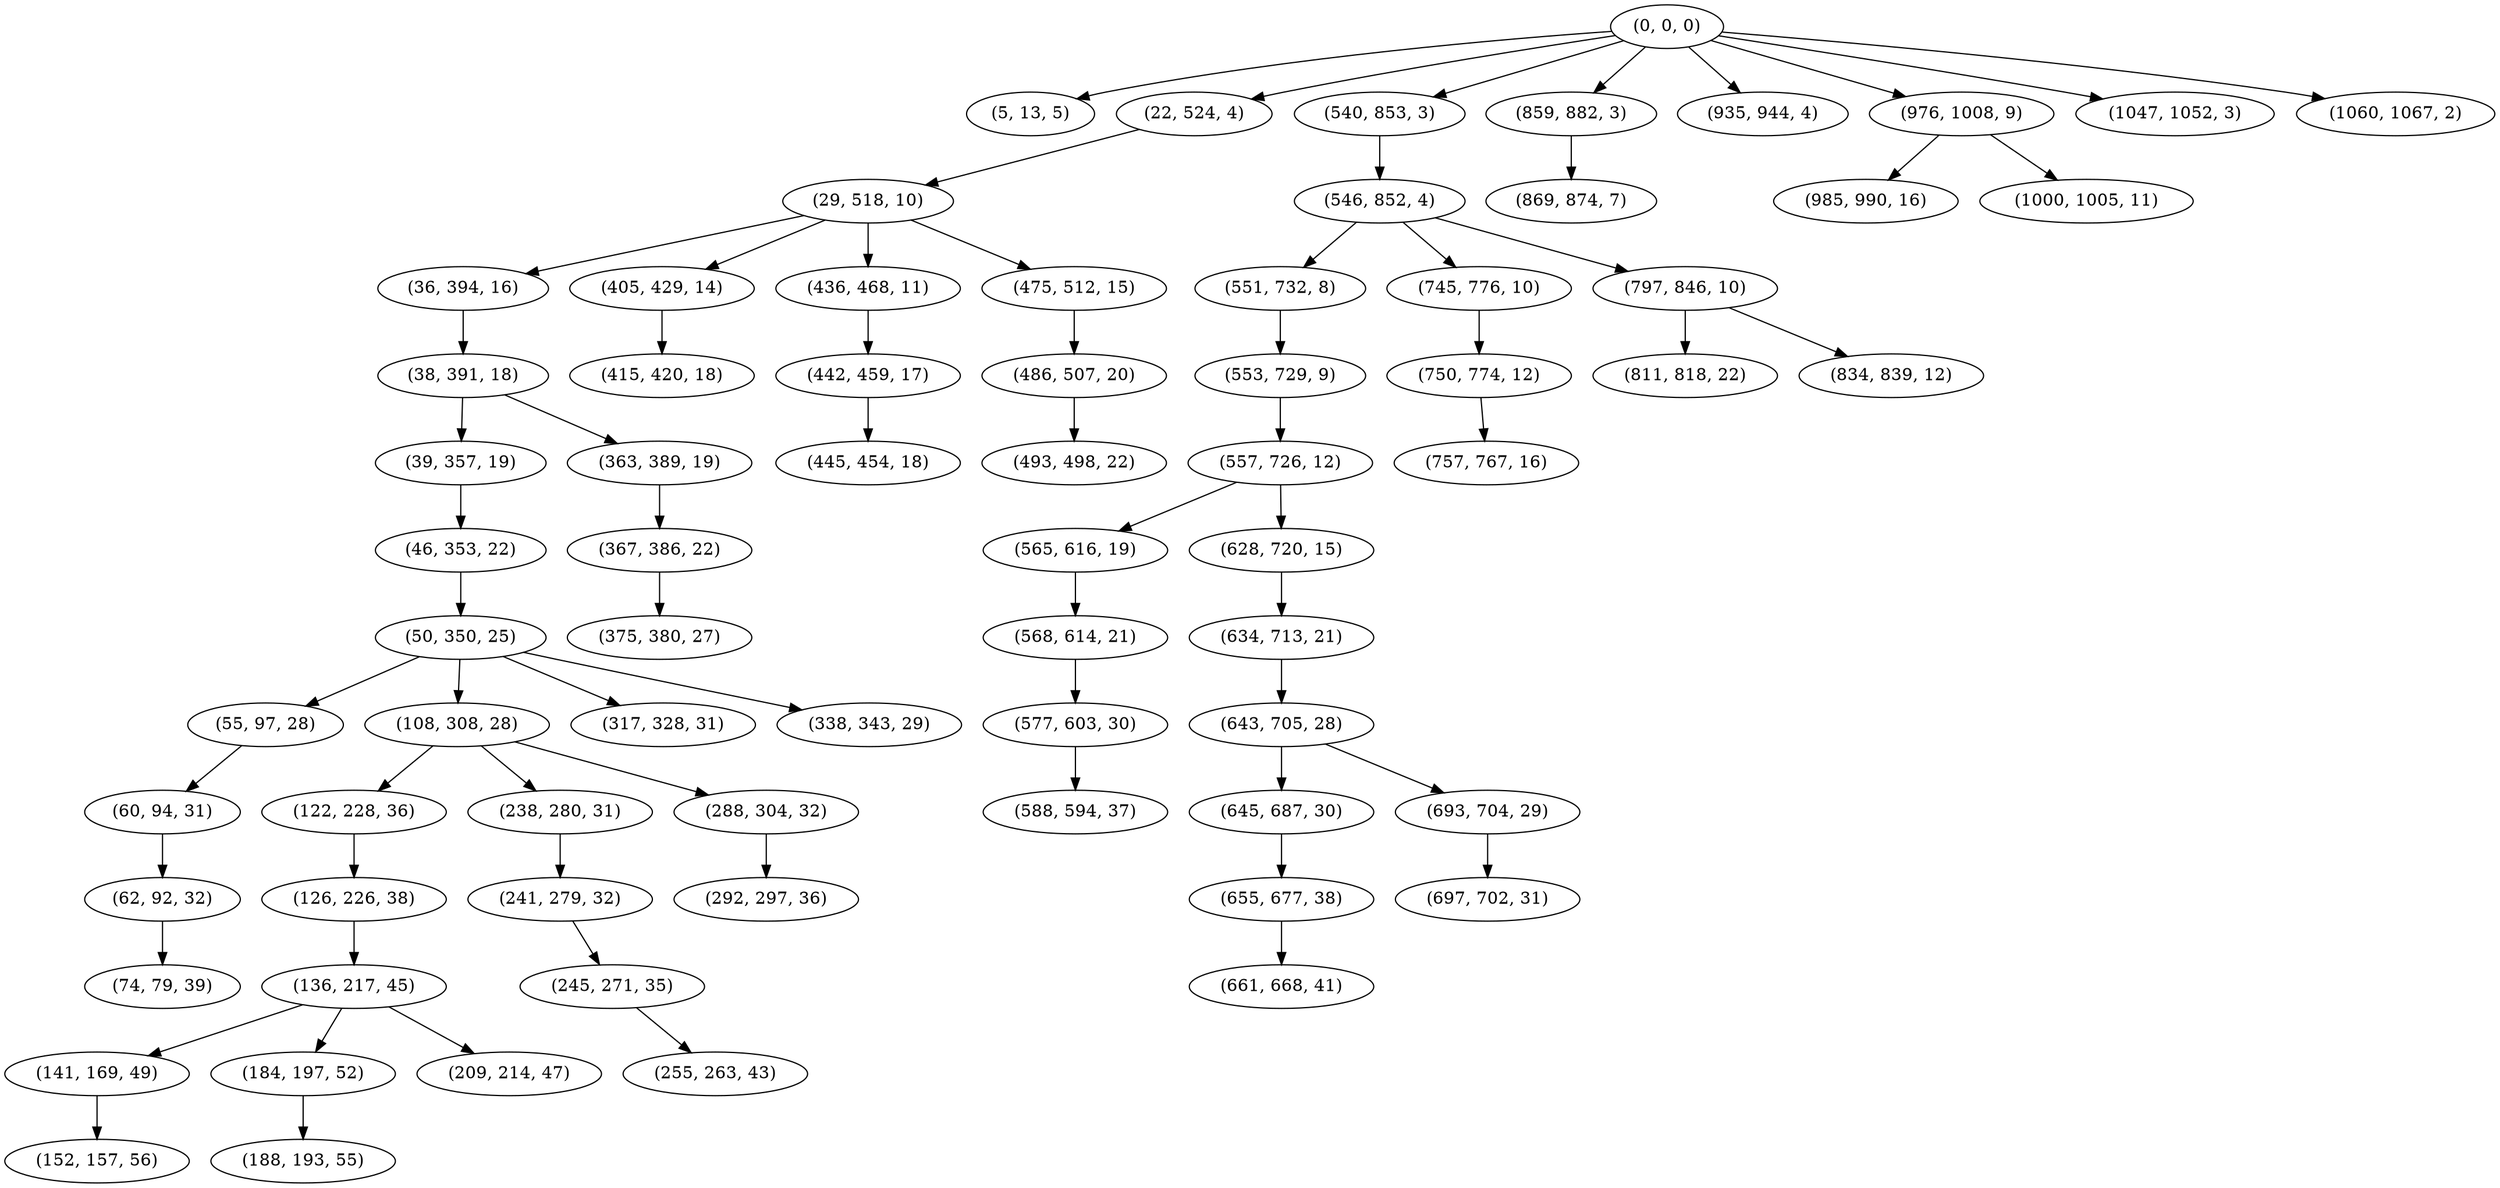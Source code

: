 digraph tree {
    "(0, 0, 0)";
    "(5, 13, 5)";
    "(22, 524, 4)";
    "(29, 518, 10)";
    "(36, 394, 16)";
    "(38, 391, 18)";
    "(39, 357, 19)";
    "(46, 353, 22)";
    "(50, 350, 25)";
    "(55, 97, 28)";
    "(60, 94, 31)";
    "(62, 92, 32)";
    "(74, 79, 39)";
    "(108, 308, 28)";
    "(122, 228, 36)";
    "(126, 226, 38)";
    "(136, 217, 45)";
    "(141, 169, 49)";
    "(152, 157, 56)";
    "(184, 197, 52)";
    "(188, 193, 55)";
    "(209, 214, 47)";
    "(238, 280, 31)";
    "(241, 279, 32)";
    "(245, 271, 35)";
    "(255, 263, 43)";
    "(288, 304, 32)";
    "(292, 297, 36)";
    "(317, 328, 31)";
    "(338, 343, 29)";
    "(363, 389, 19)";
    "(367, 386, 22)";
    "(375, 380, 27)";
    "(405, 429, 14)";
    "(415, 420, 18)";
    "(436, 468, 11)";
    "(442, 459, 17)";
    "(445, 454, 18)";
    "(475, 512, 15)";
    "(486, 507, 20)";
    "(493, 498, 22)";
    "(540, 853, 3)";
    "(546, 852, 4)";
    "(551, 732, 8)";
    "(553, 729, 9)";
    "(557, 726, 12)";
    "(565, 616, 19)";
    "(568, 614, 21)";
    "(577, 603, 30)";
    "(588, 594, 37)";
    "(628, 720, 15)";
    "(634, 713, 21)";
    "(643, 705, 28)";
    "(645, 687, 30)";
    "(655, 677, 38)";
    "(661, 668, 41)";
    "(693, 704, 29)";
    "(697, 702, 31)";
    "(745, 776, 10)";
    "(750, 774, 12)";
    "(757, 767, 16)";
    "(797, 846, 10)";
    "(811, 818, 22)";
    "(834, 839, 12)";
    "(859, 882, 3)";
    "(869, 874, 7)";
    "(935, 944, 4)";
    "(976, 1008, 9)";
    "(985, 990, 16)";
    "(1000, 1005, 11)";
    "(1047, 1052, 3)";
    "(1060, 1067, 2)";
    "(0, 0, 0)" -> "(5, 13, 5)";
    "(0, 0, 0)" -> "(22, 524, 4)";
    "(0, 0, 0)" -> "(540, 853, 3)";
    "(0, 0, 0)" -> "(859, 882, 3)";
    "(0, 0, 0)" -> "(935, 944, 4)";
    "(0, 0, 0)" -> "(976, 1008, 9)";
    "(0, 0, 0)" -> "(1047, 1052, 3)";
    "(0, 0, 0)" -> "(1060, 1067, 2)";
    "(22, 524, 4)" -> "(29, 518, 10)";
    "(29, 518, 10)" -> "(36, 394, 16)";
    "(29, 518, 10)" -> "(405, 429, 14)";
    "(29, 518, 10)" -> "(436, 468, 11)";
    "(29, 518, 10)" -> "(475, 512, 15)";
    "(36, 394, 16)" -> "(38, 391, 18)";
    "(38, 391, 18)" -> "(39, 357, 19)";
    "(38, 391, 18)" -> "(363, 389, 19)";
    "(39, 357, 19)" -> "(46, 353, 22)";
    "(46, 353, 22)" -> "(50, 350, 25)";
    "(50, 350, 25)" -> "(55, 97, 28)";
    "(50, 350, 25)" -> "(108, 308, 28)";
    "(50, 350, 25)" -> "(317, 328, 31)";
    "(50, 350, 25)" -> "(338, 343, 29)";
    "(55, 97, 28)" -> "(60, 94, 31)";
    "(60, 94, 31)" -> "(62, 92, 32)";
    "(62, 92, 32)" -> "(74, 79, 39)";
    "(108, 308, 28)" -> "(122, 228, 36)";
    "(108, 308, 28)" -> "(238, 280, 31)";
    "(108, 308, 28)" -> "(288, 304, 32)";
    "(122, 228, 36)" -> "(126, 226, 38)";
    "(126, 226, 38)" -> "(136, 217, 45)";
    "(136, 217, 45)" -> "(141, 169, 49)";
    "(136, 217, 45)" -> "(184, 197, 52)";
    "(136, 217, 45)" -> "(209, 214, 47)";
    "(141, 169, 49)" -> "(152, 157, 56)";
    "(184, 197, 52)" -> "(188, 193, 55)";
    "(238, 280, 31)" -> "(241, 279, 32)";
    "(241, 279, 32)" -> "(245, 271, 35)";
    "(245, 271, 35)" -> "(255, 263, 43)";
    "(288, 304, 32)" -> "(292, 297, 36)";
    "(363, 389, 19)" -> "(367, 386, 22)";
    "(367, 386, 22)" -> "(375, 380, 27)";
    "(405, 429, 14)" -> "(415, 420, 18)";
    "(436, 468, 11)" -> "(442, 459, 17)";
    "(442, 459, 17)" -> "(445, 454, 18)";
    "(475, 512, 15)" -> "(486, 507, 20)";
    "(486, 507, 20)" -> "(493, 498, 22)";
    "(540, 853, 3)" -> "(546, 852, 4)";
    "(546, 852, 4)" -> "(551, 732, 8)";
    "(546, 852, 4)" -> "(745, 776, 10)";
    "(546, 852, 4)" -> "(797, 846, 10)";
    "(551, 732, 8)" -> "(553, 729, 9)";
    "(553, 729, 9)" -> "(557, 726, 12)";
    "(557, 726, 12)" -> "(565, 616, 19)";
    "(557, 726, 12)" -> "(628, 720, 15)";
    "(565, 616, 19)" -> "(568, 614, 21)";
    "(568, 614, 21)" -> "(577, 603, 30)";
    "(577, 603, 30)" -> "(588, 594, 37)";
    "(628, 720, 15)" -> "(634, 713, 21)";
    "(634, 713, 21)" -> "(643, 705, 28)";
    "(643, 705, 28)" -> "(645, 687, 30)";
    "(643, 705, 28)" -> "(693, 704, 29)";
    "(645, 687, 30)" -> "(655, 677, 38)";
    "(655, 677, 38)" -> "(661, 668, 41)";
    "(693, 704, 29)" -> "(697, 702, 31)";
    "(745, 776, 10)" -> "(750, 774, 12)";
    "(750, 774, 12)" -> "(757, 767, 16)";
    "(797, 846, 10)" -> "(811, 818, 22)";
    "(797, 846, 10)" -> "(834, 839, 12)";
    "(859, 882, 3)" -> "(869, 874, 7)";
    "(976, 1008, 9)" -> "(985, 990, 16)";
    "(976, 1008, 9)" -> "(1000, 1005, 11)";
}
